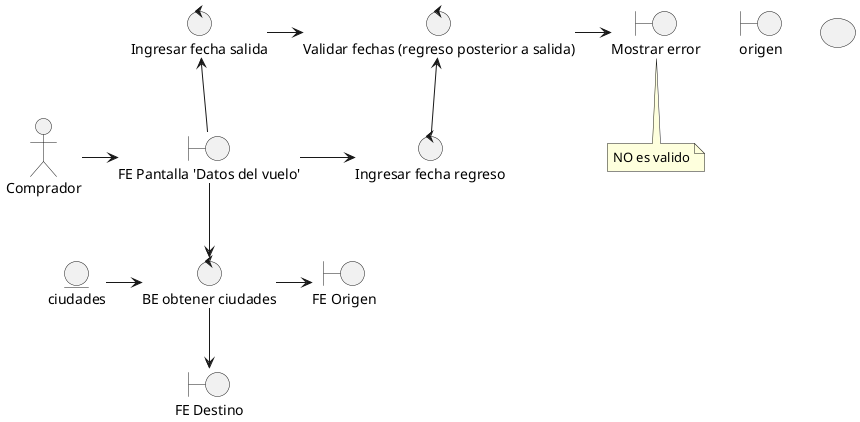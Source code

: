 
@startuml

actor Comprador as comprador
boundary "FE Pantalla 'Datos del vuelo'" as fePantallaDatosDelVuelo

comprador -> fePantallaDatosDelVuelo

control "Ingresar fecha salida" as ingresarFechaSalida
control "Ingresar fecha regreso" as ingresarFechaRegreso

fePantallaDatosDelVuelo -up-> ingresarFechaSalida
fePantallaDatosDelVuelo -> ingresarFechaRegreso

control "Validar fechas (regreso posterior a salida)" as validarFechas

ingresarFechaSalida -right-> validarFechas
ingresarFechaRegreso -up-> validarFechas

boundary "Mostrar error" as error

note "NO es valido" as noteNoEsValido

validarFechas -> error 

error .. noteNoEsValido


boundary origen as origen

control "BE obtener ciudades" as beObtenerCiudades

fePantallaDatosDelVuelo --> beObtenerCiudades

entity ciudades as entityCiudades

entityCiudades -> beObtenerCiudades

boundary "FE Origen" as feOrigen
boundary "FE Destino" as feDestino

beObtenerCiudades -> feOrigen
beObtenerCiudades -down-> feDestino


usecase " "

@enduml

